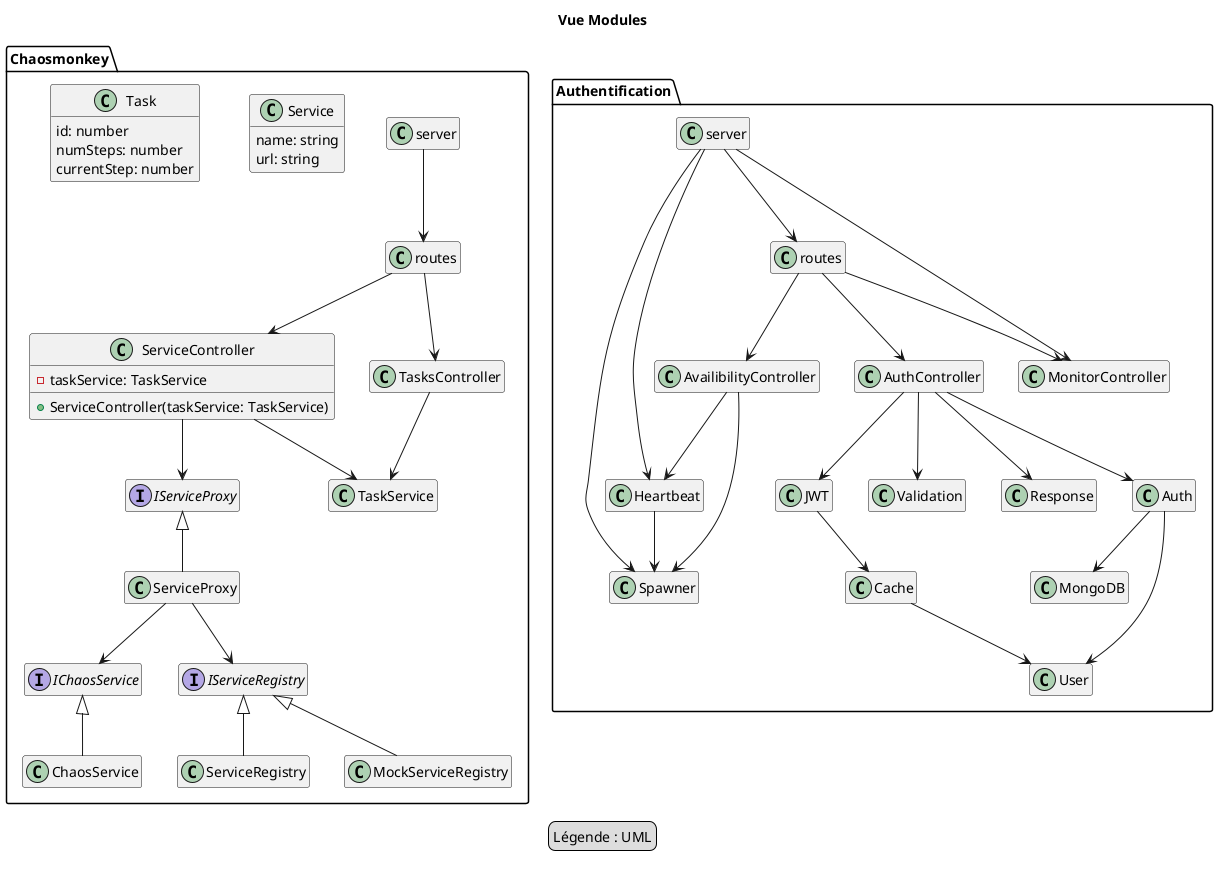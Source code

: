@startuml Vue Modules
Title "Vue Modules"

hide empty members

package Chaosmonkey {
  Class "server" as chaos_server
  Class "routes" as chaos_routes
  Class ServiceController{
    -taskService: TaskService
    +ServiceController(taskService: TaskService)
  }
  Class TasksController
  Class Service{
    name: string
    url: string
  }
  Interface IChaosService
  Class ChaosService
  Interface IServiceRegistry
  Class ServiceRegistry
  Class MockServiceRegistry
  Interface IServiceProxy
  Class ServiceProxy
  Class TaskService
  Class Task{
    id: number
    numSteps: number
    currentStep: number
  }

  chaos_server --> chaos_routes
  chaos_routes --> ServiceController
  chaos_routes --> TasksController
  ServiceController --> TaskService
  TasksController --> TaskService
  ServiceController --> IServiceProxy
  IServiceProxy <|-- ServiceProxy
  ServiceProxy --> IServiceRegistry
  IServiceRegistry <|-- ServiceRegistry
  IServiceRegistry <|-- MockServiceRegistry
  ServiceProxy --> IChaosService
  IChaosService <|-- ChaosService
}

package Authentification{
  Class "server" as auth_server
  Class "routes" as auth_routes
  Class Heartbeat
  Class Spawner
  Class AuthController
  Class AvailibilityController
  Class MonitorController
  Class Auth
  Class Cache
  Class MongoDB
  Class Response
  Class User
  Class JWT
  Class Validation

  Heartbeat --> Spawner
  AuthController --> Auth
  AuthController --> Validation
  AuthController --> JWT
  AuthController --> Response
  AvailibilityController --> Spawner
  AvailibilityController --> Heartbeat
  Auth --> MongoDB
  Auth --> User
  Cache --> User
  auth_routes --> AuthController
  auth_routes --> MonitorController
  auth_routes --> AvailibilityController
  auth_server --> auth_routes
  auth_server --> MonitorController
  auth_server --> Spawner
  auth_server --> Heartbeat
  JWT --> Cache
}

legend
Légende : UML
endlegend


@enduml